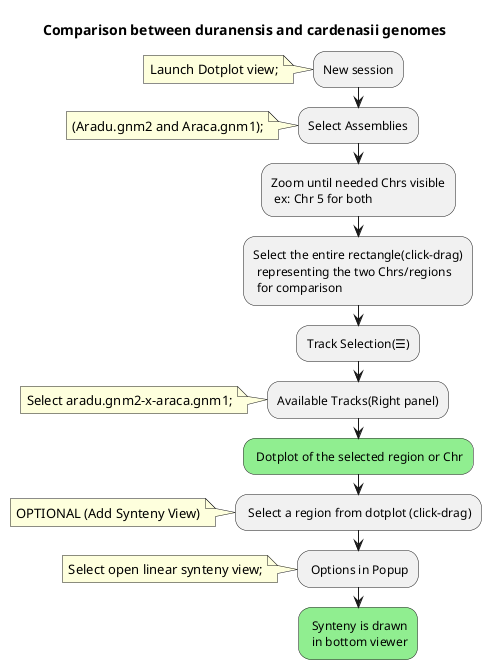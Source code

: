 ### JBrowse2: Genome structure comparison between two genome@startuml
@startuml
  title "Comparison between duranensis and cardenasii genomes" 
    
  :New session; 
  Note: Launch Dotplot view;
  :Select Assemblies;
  Note: (Aradu.gnm2 and Araca.gnm1);
  :Zoom until needed Chrs visible\n ex: Chr 5 for both;
  :Select the entire rectangle(click-drag)
   representing the two Chrs/regions 
   for comparison;
  :Track Selection(&#9776;);
  :Available Tracks(Right panel);
  Note: Select aradu.gnm2-x-araca.gnm1;

  #Lightgreen: Dotplot of the selected region or Chr;
  
  : Select a region from dotplot (click-drag);
  Note: OPTIONAL (Add Synteny View)
  : Options in Popup;
  Note: Select open linear synteny view;
  #Lightgreen: Synteny is drawn\n in bottom viewer;
           
@enduml

